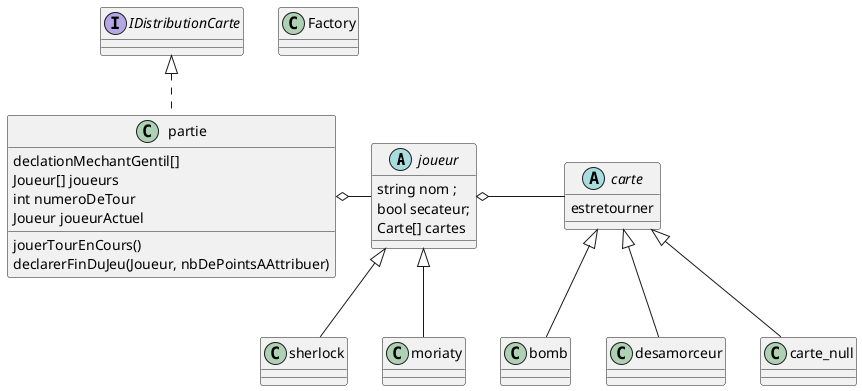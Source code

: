 @startuml timebomb

abstract class joueur {
    string nom ;
    bool secateur;
    Carte[] cartes
}

class sherlock extends joueur {

}

class moriaty extends joueur {

}

abstract class carte {
    estretourner
}

class bomb extends carte
{

}

class desamorceur extends carte {

}

class carte_null extends carte {

}
' interface Ifindujeu {
'     void verif_fin_du_jeu(carte);
' }

class partie implements IDistributionCarte {
 declationMechantGentil[]
 Joueur[] joueurs
 int numeroDeTour
 Joueur joueurActuel
 jouerTourEnCours()
'    numeroDeTour ++
'    joueurActuel = ??
 declarerFinDuJeu(Joueur, nbDePointsAAttribuer)

}


class Factory {

}

partie o-joueur
joueur o-carte

@enduml timebomb